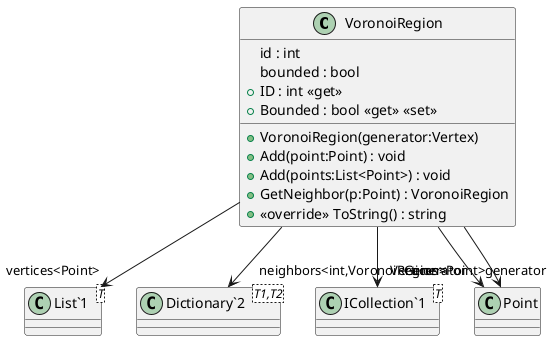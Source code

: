 @startuml
class VoronoiRegion {
    id : int
    bounded : bool
    + ID : int <<get>>
    + Bounded : bool <<get>> <<set>>
    + VoronoiRegion(generator:Vertex)
    + Add(point:Point) : void
    + Add(points:List<Point>) : void
    + GetNeighbor(p:Point) : VoronoiRegion
    + <<override>> ToString() : string
}
class "List`1"<T> {
}
class "Dictionary`2"<T1,T2> {
}
class "ICollection`1"<T> {
}
VoronoiRegion --> "generator" Point
VoronoiRegion --> "vertices<Point>" "List`1"
VoronoiRegion --> "neighbors<int,VoronoiRegion>" "Dictionary`2"
VoronoiRegion --> "Generator" Point
VoronoiRegion --> "Vertices<Point>" "ICollection`1"
@enduml

